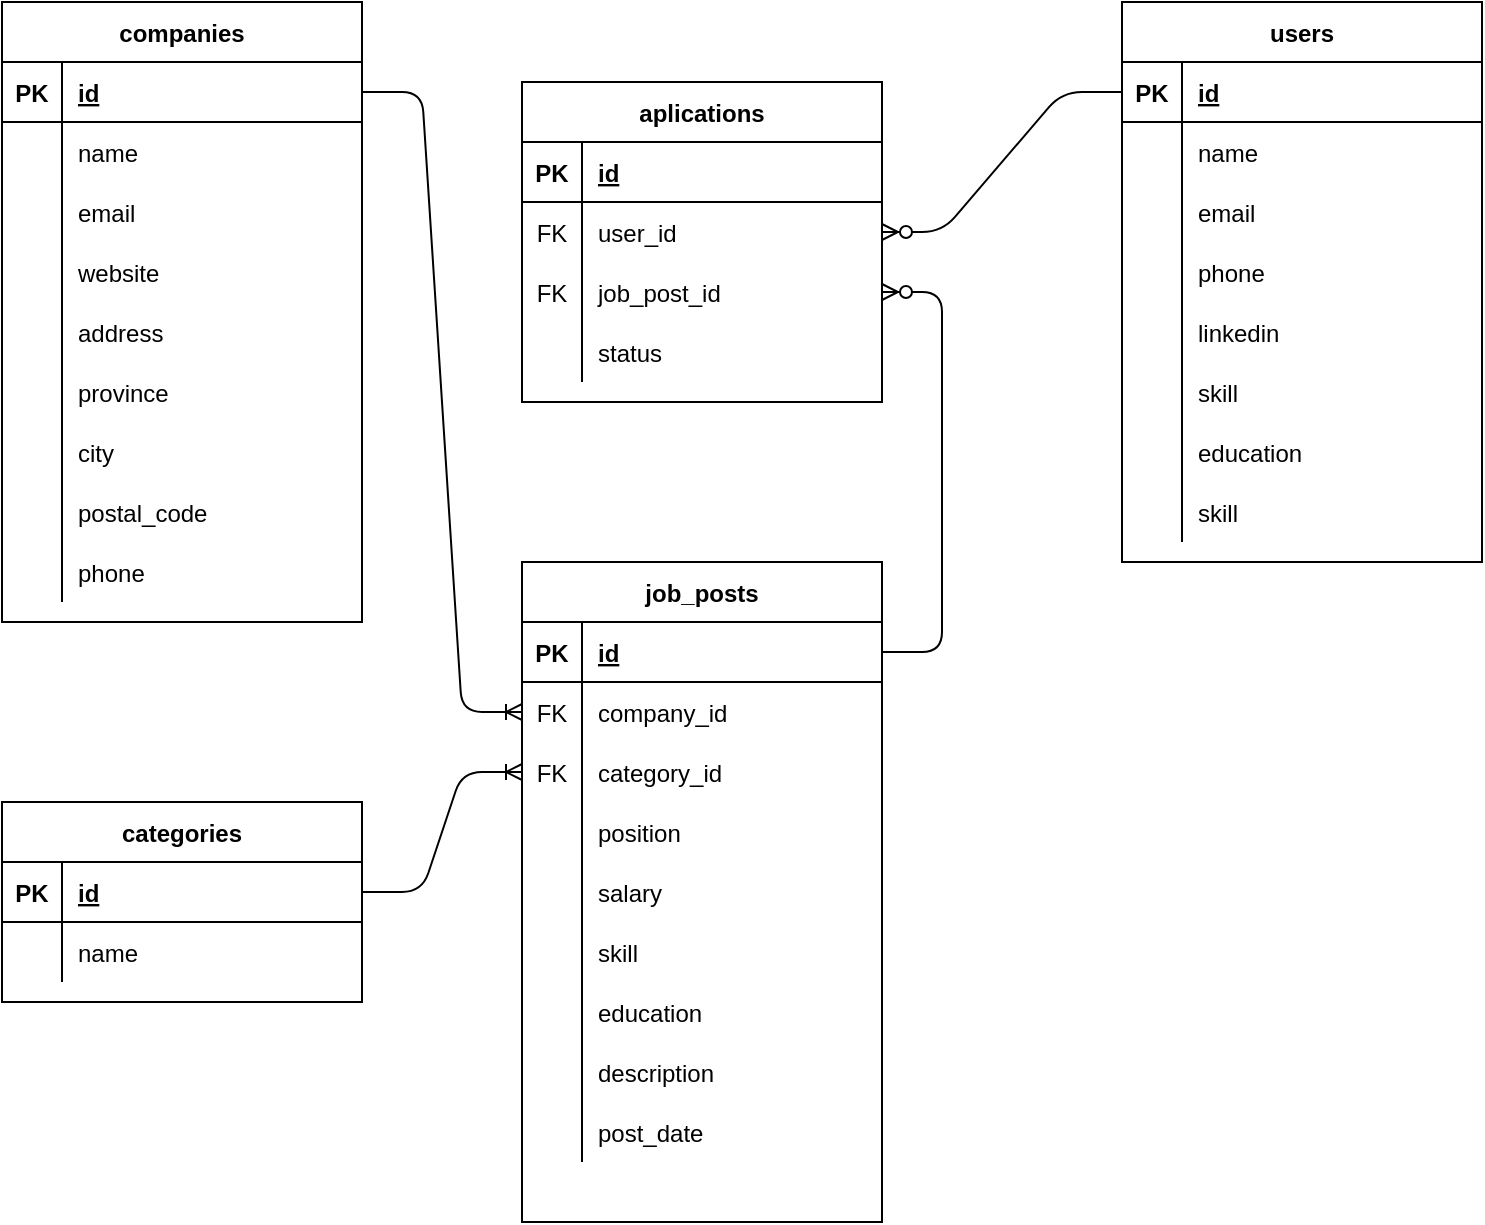 <mxfile version="15.2.9" type="device"><diagram id="mFZVqqUoOoEGG21i_cK8" name="Page-1"><mxGraphModel dx="919" dy="771" grid="1" gridSize="10" guides="1" tooltips="1" connect="1" arrows="1" fold="1" page="1" pageScale="1" pageWidth="850" pageHeight="1100" math="0" shadow="0"><root><mxCell id="0"/><mxCell id="1" parent="0"/><mxCell id="Q367Yl9j0u2HC8qJuA_1-3" value="companies" style="shape=table;startSize=30;container=1;collapsible=1;childLayout=tableLayout;fixedRows=1;rowLines=0;fontStyle=1;align=center;resizeLast=1;" parent="1" vertex="1"><mxGeometry x="180" y="120" width="180" height="310" as="geometry"/></mxCell><mxCell id="Q367Yl9j0u2HC8qJuA_1-4" value="" style="shape=partialRectangle;collapsible=0;dropTarget=0;pointerEvents=0;fillColor=none;top=0;left=0;bottom=1;right=0;points=[[0,0.5],[1,0.5]];portConstraint=eastwest;" parent="Q367Yl9j0u2HC8qJuA_1-3" vertex="1"><mxGeometry y="30" width="180" height="30" as="geometry"/></mxCell><mxCell id="Q367Yl9j0u2HC8qJuA_1-5" value="PK" style="shape=partialRectangle;connectable=0;fillColor=none;top=0;left=0;bottom=0;right=0;fontStyle=1;overflow=hidden;" parent="Q367Yl9j0u2HC8qJuA_1-4" vertex="1"><mxGeometry width="30" height="30" as="geometry"><mxRectangle width="30" height="30" as="alternateBounds"/></mxGeometry></mxCell><mxCell id="Q367Yl9j0u2HC8qJuA_1-6" value="id" style="shape=partialRectangle;connectable=0;fillColor=none;top=0;left=0;bottom=0;right=0;align=left;spacingLeft=6;fontStyle=5;overflow=hidden;" parent="Q367Yl9j0u2HC8qJuA_1-4" vertex="1"><mxGeometry x="30" width="150" height="30" as="geometry"><mxRectangle width="150" height="30" as="alternateBounds"/></mxGeometry></mxCell><mxCell id="Q367Yl9j0u2HC8qJuA_1-7" value="" style="shape=partialRectangle;collapsible=0;dropTarget=0;pointerEvents=0;fillColor=none;top=0;left=0;bottom=0;right=0;points=[[0,0.5],[1,0.5]];portConstraint=eastwest;" parent="Q367Yl9j0u2HC8qJuA_1-3" vertex="1"><mxGeometry y="60" width="180" height="30" as="geometry"/></mxCell><mxCell id="Q367Yl9j0u2HC8qJuA_1-8" value="" style="shape=partialRectangle;connectable=0;fillColor=none;top=0;left=0;bottom=0;right=0;editable=1;overflow=hidden;" parent="Q367Yl9j0u2HC8qJuA_1-7" vertex="1"><mxGeometry width="30" height="30" as="geometry"><mxRectangle width="30" height="30" as="alternateBounds"/></mxGeometry></mxCell><mxCell id="Q367Yl9j0u2HC8qJuA_1-9" value="name" style="shape=partialRectangle;connectable=0;fillColor=none;top=0;left=0;bottom=0;right=0;align=left;spacingLeft=6;overflow=hidden;" parent="Q367Yl9j0u2HC8qJuA_1-7" vertex="1"><mxGeometry x="30" width="150" height="30" as="geometry"><mxRectangle width="150" height="30" as="alternateBounds"/></mxGeometry></mxCell><mxCell id="Q367Yl9j0u2HC8qJuA_1-10" value="" style="shape=partialRectangle;collapsible=0;dropTarget=0;pointerEvents=0;fillColor=none;top=0;left=0;bottom=0;right=0;points=[[0,0.5],[1,0.5]];portConstraint=eastwest;" parent="Q367Yl9j0u2HC8qJuA_1-3" vertex="1"><mxGeometry y="90" width="180" height="30" as="geometry"/></mxCell><mxCell id="Q367Yl9j0u2HC8qJuA_1-11" value="" style="shape=partialRectangle;connectable=0;fillColor=none;top=0;left=0;bottom=0;right=0;editable=1;overflow=hidden;" parent="Q367Yl9j0u2HC8qJuA_1-10" vertex="1"><mxGeometry width="30" height="30" as="geometry"><mxRectangle width="30" height="30" as="alternateBounds"/></mxGeometry></mxCell><mxCell id="Q367Yl9j0u2HC8qJuA_1-12" value="email" style="shape=partialRectangle;connectable=0;fillColor=none;top=0;left=0;bottom=0;right=0;align=left;spacingLeft=6;overflow=hidden;" parent="Q367Yl9j0u2HC8qJuA_1-10" vertex="1"><mxGeometry x="30" width="150" height="30" as="geometry"><mxRectangle width="150" height="30" as="alternateBounds"/></mxGeometry></mxCell><mxCell id="Q367Yl9j0u2HC8qJuA_1-13" value="" style="shape=partialRectangle;collapsible=0;dropTarget=0;pointerEvents=0;fillColor=none;top=0;left=0;bottom=0;right=0;points=[[0,0.5],[1,0.5]];portConstraint=eastwest;" parent="Q367Yl9j0u2HC8qJuA_1-3" vertex="1"><mxGeometry y="120" width="180" height="30" as="geometry"/></mxCell><mxCell id="Q367Yl9j0u2HC8qJuA_1-14" value="" style="shape=partialRectangle;connectable=0;fillColor=none;top=0;left=0;bottom=0;right=0;editable=1;overflow=hidden;" parent="Q367Yl9j0u2HC8qJuA_1-13" vertex="1"><mxGeometry width="30" height="30" as="geometry"><mxRectangle width="30" height="30" as="alternateBounds"/></mxGeometry></mxCell><mxCell id="Q367Yl9j0u2HC8qJuA_1-15" value="website" style="shape=partialRectangle;connectable=0;fillColor=none;top=0;left=0;bottom=0;right=0;align=left;spacingLeft=6;overflow=hidden;" parent="Q367Yl9j0u2HC8qJuA_1-13" vertex="1"><mxGeometry x="30" width="150" height="30" as="geometry"><mxRectangle width="150" height="30" as="alternateBounds"/></mxGeometry></mxCell><mxCell id="Q367Yl9j0u2HC8qJuA_1-16" value="" style="shape=partialRectangle;collapsible=0;dropTarget=0;pointerEvents=0;fillColor=none;top=0;left=0;bottom=0;right=0;points=[[0,0.5],[1,0.5]];portConstraint=eastwest;" parent="Q367Yl9j0u2HC8qJuA_1-3" vertex="1"><mxGeometry y="150" width="180" height="30" as="geometry"/></mxCell><mxCell id="Q367Yl9j0u2HC8qJuA_1-17" value="" style="shape=partialRectangle;connectable=0;fillColor=none;top=0;left=0;bottom=0;right=0;editable=1;overflow=hidden;" parent="Q367Yl9j0u2HC8qJuA_1-16" vertex="1"><mxGeometry width="30" height="30" as="geometry"><mxRectangle width="30" height="30" as="alternateBounds"/></mxGeometry></mxCell><mxCell id="Q367Yl9j0u2HC8qJuA_1-18" value="address" style="shape=partialRectangle;connectable=0;fillColor=none;top=0;left=0;bottom=0;right=0;align=left;spacingLeft=6;overflow=hidden;" parent="Q367Yl9j0u2HC8qJuA_1-16" vertex="1"><mxGeometry x="30" width="150" height="30" as="geometry"><mxRectangle width="150" height="30" as="alternateBounds"/></mxGeometry></mxCell><mxCell id="Q367Yl9j0u2HC8qJuA_1-19" value="" style="shape=partialRectangle;collapsible=0;dropTarget=0;pointerEvents=0;fillColor=none;top=0;left=0;bottom=0;right=0;points=[[0,0.5],[1,0.5]];portConstraint=eastwest;" parent="Q367Yl9j0u2HC8qJuA_1-3" vertex="1"><mxGeometry y="180" width="180" height="30" as="geometry"/></mxCell><mxCell id="Q367Yl9j0u2HC8qJuA_1-20" value="" style="shape=partialRectangle;connectable=0;fillColor=none;top=0;left=0;bottom=0;right=0;editable=1;overflow=hidden;" parent="Q367Yl9j0u2HC8qJuA_1-19" vertex="1"><mxGeometry width="30" height="30" as="geometry"><mxRectangle width="30" height="30" as="alternateBounds"/></mxGeometry></mxCell><mxCell id="Q367Yl9j0u2HC8qJuA_1-21" value="province" style="shape=partialRectangle;connectable=0;fillColor=none;top=0;left=0;bottom=0;right=0;align=left;spacingLeft=6;overflow=hidden;" parent="Q367Yl9j0u2HC8qJuA_1-19" vertex="1"><mxGeometry x="30" width="150" height="30" as="geometry"><mxRectangle width="150" height="30" as="alternateBounds"/></mxGeometry></mxCell><mxCell id="Q367Yl9j0u2HC8qJuA_1-22" value="" style="shape=partialRectangle;collapsible=0;dropTarget=0;pointerEvents=0;fillColor=none;top=0;left=0;bottom=0;right=0;points=[[0,0.5],[1,0.5]];portConstraint=eastwest;" parent="Q367Yl9j0u2HC8qJuA_1-3" vertex="1"><mxGeometry y="210" width="180" height="30" as="geometry"/></mxCell><mxCell id="Q367Yl9j0u2HC8qJuA_1-23" value="" style="shape=partialRectangle;connectable=0;fillColor=none;top=0;left=0;bottom=0;right=0;editable=1;overflow=hidden;" parent="Q367Yl9j0u2HC8qJuA_1-22" vertex="1"><mxGeometry width="30" height="30" as="geometry"><mxRectangle width="30" height="30" as="alternateBounds"/></mxGeometry></mxCell><mxCell id="Q367Yl9j0u2HC8qJuA_1-24" value="city" style="shape=partialRectangle;connectable=0;fillColor=none;top=0;left=0;bottom=0;right=0;align=left;spacingLeft=6;overflow=hidden;" parent="Q367Yl9j0u2HC8qJuA_1-22" vertex="1"><mxGeometry x="30" width="150" height="30" as="geometry"><mxRectangle width="150" height="30" as="alternateBounds"/></mxGeometry></mxCell><mxCell id="Q367Yl9j0u2HC8qJuA_1-25" value="" style="shape=partialRectangle;collapsible=0;dropTarget=0;pointerEvents=0;fillColor=none;top=0;left=0;bottom=0;right=0;points=[[0,0.5],[1,0.5]];portConstraint=eastwest;" parent="Q367Yl9j0u2HC8qJuA_1-3" vertex="1"><mxGeometry y="240" width="180" height="30" as="geometry"/></mxCell><mxCell id="Q367Yl9j0u2HC8qJuA_1-26" value="" style="shape=partialRectangle;connectable=0;fillColor=none;top=0;left=0;bottom=0;right=0;editable=1;overflow=hidden;" parent="Q367Yl9j0u2HC8qJuA_1-25" vertex="1"><mxGeometry width="30" height="30" as="geometry"><mxRectangle width="30" height="30" as="alternateBounds"/></mxGeometry></mxCell><mxCell id="Q367Yl9j0u2HC8qJuA_1-27" value="postal_code" style="shape=partialRectangle;connectable=0;fillColor=none;top=0;left=0;bottom=0;right=0;align=left;spacingLeft=6;overflow=hidden;" parent="Q367Yl9j0u2HC8qJuA_1-25" vertex="1"><mxGeometry x="30" width="150" height="30" as="geometry"><mxRectangle width="150" height="30" as="alternateBounds"/></mxGeometry></mxCell><mxCell id="Q367Yl9j0u2HC8qJuA_1-28" value="" style="shape=partialRectangle;collapsible=0;dropTarget=0;pointerEvents=0;fillColor=none;top=0;left=0;bottom=0;right=0;points=[[0,0.5],[1,0.5]];portConstraint=eastwest;" parent="Q367Yl9j0u2HC8qJuA_1-3" vertex="1"><mxGeometry y="270" width="180" height="30" as="geometry"/></mxCell><mxCell id="Q367Yl9j0u2HC8qJuA_1-29" value="" style="shape=partialRectangle;connectable=0;fillColor=none;top=0;left=0;bottom=0;right=0;editable=1;overflow=hidden;" parent="Q367Yl9j0u2HC8qJuA_1-28" vertex="1"><mxGeometry width="30" height="30" as="geometry"><mxRectangle width="30" height="30" as="alternateBounds"/></mxGeometry></mxCell><mxCell id="Q367Yl9j0u2HC8qJuA_1-30" value="phone" style="shape=partialRectangle;connectable=0;fillColor=none;top=0;left=0;bottom=0;right=0;align=left;spacingLeft=6;overflow=hidden;" parent="Q367Yl9j0u2HC8qJuA_1-28" vertex="1"><mxGeometry x="30" width="150" height="30" as="geometry"><mxRectangle width="150" height="30" as="alternateBounds"/></mxGeometry></mxCell><mxCell id="Q367Yl9j0u2HC8qJuA_1-44" value="users" style="shape=table;startSize=30;container=1;collapsible=1;childLayout=tableLayout;fixedRows=1;rowLines=0;fontStyle=1;align=center;resizeLast=1;" parent="1" vertex="1"><mxGeometry x="740" y="120" width="180" height="280" as="geometry"/></mxCell><mxCell id="Q367Yl9j0u2HC8qJuA_1-45" value="" style="shape=partialRectangle;collapsible=0;dropTarget=0;pointerEvents=0;fillColor=none;top=0;left=0;bottom=1;right=0;points=[[0,0.5],[1,0.5]];portConstraint=eastwest;" parent="Q367Yl9j0u2HC8qJuA_1-44" vertex="1"><mxGeometry y="30" width="180" height="30" as="geometry"/></mxCell><mxCell id="Q367Yl9j0u2HC8qJuA_1-46" value="PK" style="shape=partialRectangle;connectable=0;fillColor=none;top=0;left=0;bottom=0;right=0;fontStyle=1;overflow=hidden;" parent="Q367Yl9j0u2HC8qJuA_1-45" vertex="1"><mxGeometry width="30" height="30" as="geometry"><mxRectangle width="30" height="30" as="alternateBounds"/></mxGeometry></mxCell><mxCell id="Q367Yl9j0u2HC8qJuA_1-47" value="id" style="shape=partialRectangle;connectable=0;fillColor=none;top=0;left=0;bottom=0;right=0;align=left;spacingLeft=6;fontStyle=5;overflow=hidden;" parent="Q367Yl9j0u2HC8qJuA_1-45" vertex="1"><mxGeometry x="30" width="150" height="30" as="geometry"><mxRectangle width="150" height="30" as="alternateBounds"/></mxGeometry></mxCell><mxCell id="Q367Yl9j0u2HC8qJuA_1-48" value="" style="shape=partialRectangle;collapsible=0;dropTarget=0;pointerEvents=0;fillColor=none;top=0;left=0;bottom=0;right=0;points=[[0,0.5],[1,0.5]];portConstraint=eastwest;" parent="Q367Yl9j0u2HC8qJuA_1-44" vertex="1"><mxGeometry y="60" width="180" height="30" as="geometry"/></mxCell><mxCell id="Q367Yl9j0u2HC8qJuA_1-49" value="" style="shape=partialRectangle;connectable=0;fillColor=none;top=0;left=0;bottom=0;right=0;editable=1;overflow=hidden;" parent="Q367Yl9j0u2HC8qJuA_1-48" vertex="1"><mxGeometry width="30" height="30" as="geometry"><mxRectangle width="30" height="30" as="alternateBounds"/></mxGeometry></mxCell><mxCell id="Q367Yl9j0u2HC8qJuA_1-50" value="name" style="shape=partialRectangle;connectable=0;fillColor=none;top=0;left=0;bottom=0;right=0;align=left;spacingLeft=6;overflow=hidden;" parent="Q367Yl9j0u2HC8qJuA_1-48" vertex="1"><mxGeometry x="30" width="150" height="30" as="geometry"><mxRectangle width="150" height="30" as="alternateBounds"/></mxGeometry></mxCell><mxCell id="Q367Yl9j0u2HC8qJuA_1-51" value="" style="shape=partialRectangle;collapsible=0;dropTarget=0;pointerEvents=0;fillColor=none;top=0;left=0;bottom=0;right=0;points=[[0,0.5],[1,0.5]];portConstraint=eastwest;" parent="Q367Yl9j0u2HC8qJuA_1-44" vertex="1"><mxGeometry y="90" width="180" height="30" as="geometry"/></mxCell><mxCell id="Q367Yl9j0u2HC8qJuA_1-52" value="" style="shape=partialRectangle;connectable=0;fillColor=none;top=0;left=0;bottom=0;right=0;editable=1;overflow=hidden;" parent="Q367Yl9j0u2HC8qJuA_1-51" vertex="1"><mxGeometry width="30" height="30" as="geometry"><mxRectangle width="30" height="30" as="alternateBounds"/></mxGeometry></mxCell><mxCell id="Q367Yl9j0u2HC8qJuA_1-53" value="email" style="shape=partialRectangle;connectable=0;fillColor=none;top=0;left=0;bottom=0;right=0;align=left;spacingLeft=6;overflow=hidden;" parent="Q367Yl9j0u2HC8qJuA_1-51" vertex="1"><mxGeometry x="30" width="150" height="30" as="geometry"><mxRectangle width="150" height="30" as="alternateBounds"/></mxGeometry></mxCell><mxCell id="Q367Yl9j0u2HC8qJuA_1-69" value="" style="shape=partialRectangle;collapsible=0;dropTarget=0;pointerEvents=0;fillColor=none;top=0;left=0;bottom=0;right=0;points=[[0,0.5],[1,0.5]];portConstraint=eastwest;" parent="Q367Yl9j0u2HC8qJuA_1-44" vertex="1"><mxGeometry y="120" width="180" height="30" as="geometry"/></mxCell><mxCell id="Q367Yl9j0u2HC8qJuA_1-70" value="" style="shape=partialRectangle;connectable=0;fillColor=none;top=0;left=0;bottom=0;right=0;editable=1;overflow=hidden;" parent="Q367Yl9j0u2HC8qJuA_1-69" vertex="1"><mxGeometry width="30" height="30" as="geometry"><mxRectangle width="30" height="30" as="alternateBounds"/></mxGeometry></mxCell><mxCell id="Q367Yl9j0u2HC8qJuA_1-71" value="phone" style="shape=partialRectangle;connectable=0;fillColor=none;top=0;left=0;bottom=0;right=0;align=left;spacingLeft=6;overflow=hidden;" parent="Q367Yl9j0u2HC8qJuA_1-69" vertex="1"><mxGeometry x="30" width="150" height="30" as="geometry"><mxRectangle width="150" height="30" as="alternateBounds"/></mxGeometry></mxCell><mxCell id="Q367Yl9j0u2HC8qJuA_1-72" value="" style="shape=partialRectangle;collapsible=0;dropTarget=0;pointerEvents=0;fillColor=none;top=0;left=0;bottom=0;right=0;points=[[0,0.5],[1,0.5]];portConstraint=eastwest;" parent="Q367Yl9j0u2HC8qJuA_1-44" vertex="1"><mxGeometry y="150" width="180" height="30" as="geometry"/></mxCell><mxCell id="Q367Yl9j0u2HC8qJuA_1-73" value="" style="shape=partialRectangle;connectable=0;fillColor=none;top=0;left=0;bottom=0;right=0;editable=1;overflow=hidden;" parent="Q367Yl9j0u2HC8qJuA_1-72" vertex="1"><mxGeometry width="30" height="30" as="geometry"><mxRectangle width="30" height="30" as="alternateBounds"/></mxGeometry></mxCell><mxCell id="Q367Yl9j0u2HC8qJuA_1-74" value="linkedin" style="shape=partialRectangle;connectable=0;fillColor=none;top=0;left=0;bottom=0;right=0;align=left;spacingLeft=6;overflow=hidden;" parent="Q367Yl9j0u2HC8qJuA_1-72" vertex="1"><mxGeometry x="30" width="150" height="30" as="geometry"><mxRectangle width="150" height="30" as="alternateBounds"/></mxGeometry></mxCell><mxCell id="Q367Yl9j0u2HC8qJuA_1-75" value="" style="shape=partialRectangle;collapsible=0;dropTarget=0;pointerEvents=0;fillColor=none;top=0;left=0;bottom=0;right=0;points=[[0,0.5],[1,0.5]];portConstraint=eastwest;" parent="Q367Yl9j0u2HC8qJuA_1-44" vertex="1"><mxGeometry y="180" width="180" height="30" as="geometry"/></mxCell><mxCell id="Q367Yl9j0u2HC8qJuA_1-76" value="" style="shape=partialRectangle;connectable=0;fillColor=none;top=0;left=0;bottom=0;right=0;editable=1;overflow=hidden;" parent="Q367Yl9j0u2HC8qJuA_1-75" vertex="1"><mxGeometry width="30" height="30" as="geometry"><mxRectangle width="30" height="30" as="alternateBounds"/></mxGeometry></mxCell><mxCell id="Q367Yl9j0u2HC8qJuA_1-77" value="skill" style="shape=partialRectangle;connectable=0;fillColor=none;top=0;left=0;bottom=0;right=0;align=left;spacingLeft=6;overflow=hidden;" parent="Q367Yl9j0u2HC8qJuA_1-75" vertex="1"><mxGeometry x="30" width="150" height="30" as="geometry"><mxRectangle width="150" height="30" as="alternateBounds"/></mxGeometry></mxCell><mxCell id="Q367Yl9j0u2HC8qJuA_1-91" value="" style="shape=partialRectangle;collapsible=0;dropTarget=0;pointerEvents=0;fillColor=none;top=0;left=0;bottom=0;right=0;points=[[0,0.5],[1,0.5]];portConstraint=eastwest;" parent="Q367Yl9j0u2HC8qJuA_1-44" vertex="1"><mxGeometry y="210" width="180" height="30" as="geometry"/></mxCell><mxCell id="Q367Yl9j0u2HC8qJuA_1-92" value="" style="shape=partialRectangle;connectable=0;fillColor=none;top=0;left=0;bottom=0;right=0;editable=1;overflow=hidden;" parent="Q367Yl9j0u2HC8qJuA_1-91" vertex="1"><mxGeometry width="30" height="30" as="geometry"><mxRectangle width="30" height="30" as="alternateBounds"/></mxGeometry></mxCell><mxCell id="Q367Yl9j0u2HC8qJuA_1-93" value="education" style="shape=partialRectangle;connectable=0;fillColor=none;top=0;left=0;bottom=0;right=0;align=left;spacingLeft=6;overflow=hidden;" parent="Q367Yl9j0u2HC8qJuA_1-91" vertex="1"><mxGeometry x="30" width="150" height="30" as="geometry"><mxRectangle width="150" height="30" as="alternateBounds"/></mxGeometry></mxCell><mxCell id="Q367Yl9j0u2HC8qJuA_1-94" value="" style="shape=partialRectangle;collapsible=0;dropTarget=0;pointerEvents=0;fillColor=none;top=0;left=0;bottom=0;right=0;points=[[0,0.5],[1,0.5]];portConstraint=eastwest;" parent="Q367Yl9j0u2HC8qJuA_1-44" vertex="1"><mxGeometry y="240" width="180" height="30" as="geometry"/></mxCell><mxCell id="Q367Yl9j0u2HC8qJuA_1-95" value="" style="shape=partialRectangle;connectable=0;fillColor=none;top=0;left=0;bottom=0;right=0;editable=1;overflow=hidden;" parent="Q367Yl9j0u2HC8qJuA_1-94" vertex="1"><mxGeometry width="30" height="30" as="geometry"><mxRectangle width="30" height="30" as="alternateBounds"/></mxGeometry></mxCell><mxCell id="Q367Yl9j0u2HC8qJuA_1-96" value="skill" style="shape=partialRectangle;connectable=0;fillColor=none;top=0;left=0;bottom=0;right=0;align=left;spacingLeft=6;overflow=hidden;" parent="Q367Yl9j0u2HC8qJuA_1-94" vertex="1"><mxGeometry x="30" width="150" height="30" as="geometry"><mxRectangle width="150" height="30" as="alternateBounds"/></mxGeometry></mxCell><mxCell id="Q367Yl9j0u2HC8qJuA_1-78" value="categories" style="shape=table;startSize=30;container=1;collapsible=1;childLayout=tableLayout;fixedRows=1;rowLines=0;fontStyle=1;align=center;resizeLast=1;" parent="1" vertex="1"><mxGeometry x="180" y="520" width="180" height="100" as="geometry"/></mxCell><mxCell id="Q367Yl9j0u2HC8qJuA_1-79" value="" style="shape=partialRectangle;collapsible=0;dropTarget=0;pointerEvents=0;fillColor=none;top=0;left=0;bottom=1;right=0;points=[[0,0.5],[1,0.5]];portConstraint=eastwest;" parent="Q367Yl9j0u2HC8qJuA_1-78" vertex="1"><mxGeometry y="30" width="180" height="30" as="geometry"/></mxCell><mxCell id="Q367Yl9j0u2HC8qJuA_1-80" value="PK" style="shape=partialRectangle;connectable=0;fillColor=none;top=0;left=0;bottom=0;right=0;fontStyle=1;overflow=hidden;" parent="Q367Yl9j0u2HC8qJuA_1-79" vertex="1"><mxGeometry width="30" height="30" as="geometry"><mxRectangle width="30" height="30" as="alternateBounds"/></mxGeometry></mxCell><mxCell id="Q367Yl9j0u2HC8qJuA_1-81" value="id" style="shape=partialRectangle;connectable=0;fillColor=none;top=0;left=0;bottom=0;right=0;align=left;spacingLeft=6;fontStyle=5;overflow=hidden;" parent="Q367Yl9j0u2HC8qJuA_1-79" vertex="1"><mxGeometry x="30" width="150" height="30" as="geometry"><mxRectangle width="150" height="30" as="alternateBounds"/></mxGeometry></mxCell><mxCell id="Q367Yl9j0u2HC8qJuA_1-82" value="" style="shape=partialRectangle;collapsible=0;dropTarget=0;pointerEvents=0;fillColor=none;top=0;left=0;bottom=0;right=0;points=[[0,0.5],[1,0.5]];portConstraint=eastwest;" parent="Q367Yl9j0u2HC8qJuA_1-78" vertex="1"><mxGeometry y="60" width="180" height="30" as="geometry"/></mxCell><mxCell id="Q367Yl9j0u2HC8qJuA_1-83" value="" style="shape=partialRectangle;connectable=0;fillColor=none;top=0;left=0;bottom=0;right=0;editable=1;overflow=hidden;" parent="Q367Yl9j0u2HC8qJuA_1-82" vertex="1"><mxGeometry width="30" height="30" as="geometry"><mxRectangle width="30" height="30" as="alternateBounds"/></mxGeometry></mxCell><mxCell id="Q367Yl9j0u2HC8qJuA_1-84" value="name" style="shape=partialRectangle;connectable=0;fillColor=none;top=0;left=0;bottom=0;right=0;align=left;spacingLeft=6;overflow=hidden;" parent="Q367Yl9j0u2HC8qJuA_1-82" vertex="1"><mxGeometry x="30" width="150" height="30" as="geometry"><mxRectangle width="150" height="30" as="alternateBounds"/></mxGeometry></mxCell><mxCell id="Q367Yl9j0u2HC8qJuA_1-97" value="job_posts" style="shape=table;startSize=30;container=1;collapsible=1;childLayout=tableLayout;fixedRows=1;rowLines=0;fontStyle=1;align=center;resizeLast=1;" parent="1" vertex="1"><mxGeometry x="440" y="400" width="180" height="330" as="geometry"/></mxCell><mxCell id="Q367Yl9j0u2HC8qJuA_1-98" value="" style="shape=partialRectangle;collapsible=0;dropTarget=0;pointerEvents=0;fillColor=none;top=0;left=0;bottom=1;right=0;points=[[0,0.5],[1,0.5]];portConstraint=eastwest;" parent="Q367Yl9j0u2HC8qJuA_1-97" vertex="1"><mxGeometry y="30" width="180" height="30" as="geometry"/></mxCell><mxCell id="Q367Yl9j0u2HC8qJuA_1-99" value="PK" style="shape=partialRectangle;connectable=0;fillColor=none;top=0;left=0;bottom=0;right=0;fontStyle=1;overflow=hidden;" parent="Q367Yl9j0u2HC8qJuA_1-98" vertex="1"><mxGeometry width="30" height="30" as="geometry"><mxRectangle width="30" height="30" as="alternateBounds"/></mxGeometry></mxCell><mxCell id="Q367Yl9j0u2HC8qJuA_1-100" value="id" style="shape=partialRectangle;connectable=0;fillColor=none;top=0;left=0;bottom=0;right=0;align=left;spacingLeft=6;fontStyle=5;overflow=hidden;" parent="Q367Yl9j0u2HC8qJuA_1-98" vertex="1"><mxGeometry x="30" width="150" height="30" as="geometry"><mxRectangle width="150" height="30" as="alternateBounds"/></mxGeometry></mxCell><mxCell id="Q367Yl9j0u2HC8qJuA_1-101" value="" style="shape=partialRectangle;collapsible=0;dropTarget=0;pointerEvents=0;fillColor=none;top=0;left=0;bottom=0;right=0;points=[[0,0.5],[1,0.5]];portConstraint=eastwest;" parent="Q367Yl9j0u2HC8qJuA_1-97" vertex="1"><mxGeometry y="60" width="180" height="30" as="geometry"/></mxCell><mxCell id="Q367Yl9j0u2HC8qJuA_1-102" value="FK" style="shape=partialRectangle;connectable=0;fillColor=none;top=0;left=0;bottom=0;right=0;editable=1;overflow=hidden;" parent="Q367Yl9j0u2HC8qJuA_1-101" vertex="1"><mxGeometry width="30" height="30" as="geometry"><mxRectangle width="30" height="30" as="alternateBounds"/></mxGeometry></mxCell><mxCell id="Q367Yl9j0u2HC8qJuA_1-103" value="company_id" style="shape=partialRectangle;connectable=0;fillColor=none;top=0;left=0;bottom=0;right=0;align=left;spacingLeft=6;overflow=hidden;" parent="Q367Yl9j0u2HC8qJuA_1-101" vertex="1"><mxGeometry x="30" width="150" height="30" as="geometry"><mxRectangle width="150" height="30" as="alternateBounds"/></mxGeometry></mxCell><mxCell id="Q367Yl9j0u2HC8qJuA_1-104" value="" style="shape=partialRectangle;collapsible=0;dropTarget=0;pointerEvents=0;fillColor=none;top=0;left=0;bottom=0;right=0;points=[[0,0.5],[1,0.5]];portConstraint=eastwest;" parent="Q367Yl9j0u2HC8qJuA_1-97" vertex="1"><mxGeometry y="90" width="180" height="30" as="geometry"/></mxCell><mxCell id="Q367Yl9j0u2HC8qJuA_1-105" value="FK" style="shape=partialRectangle;connectable=0;fillColor=none;top=0;left=0;bottom=0;right=0;editable=1;overflow=hidden;" parent="Q367Yl9j0u2HC8qJuA_1-104" vertex="1"><mxGeometry width="30" height="30" as="geometry"><mxRectangle width="30" height="30" as="alternateBounds"/></mxGeometry></mxCell><mxCell id="Q367Yl9j0u2HC8qJuA_1-106" value="category_id" style="shape=partialRectangle;connectable=0;fillColor=none;top=0;left=0;bottom=0;right=0;align=left;spacingLeft=6;overflow=hidden;" parent="Q367Yl9j0u2HC8qJuA_1-104" vertex="1"><mxGeometry x="30" width="150" height="30" as="geometry"><mxRectangle width="150" height="30" as="alternateBounds"/></mxGeometry></mxCell><mxCell id="Q367Yl9j0u2HC8qJuA_1-107" value="" style="shape=partialRectangle;collapsible=0;dropTarget=0;pointerEvents=0;fillColor=none;top=0;left=0;bottom=0;right=0;points=[[0,0.5],[1,0.5]];portConstraint=eastwest;" parent="Q367Yl9j0u2HC8qJuA_1-97" vertex="1"><mxGeometry y="120" width="180" height="30" as="geometry"/></mxCell><mxCell id="Q367Yl9j0u2HC8qJuA_1-108" value="" style="shape=partialRectangle;connectable=0;fillColor=none;top=0;left=0;bottom=0;right=0;editable=1;overflow=hidden;" parent="Q367Yl9j0u2HC8qJuA_1-107" vertex="1"><mxGeometry width="30" height="30" as="geometry"><mxRectangle width="30" height="30" as="alternateBounds"/></mxGeometry></mxCell><mxCell id="Q367Yl9j0u2HC8qJuA_1-109" value="position" style="shape=partialRectangle;connectable=0;fillColor=none;top=0;left=0;bottom=0;right=0;align=left;spacingLeft=6;overflow=hidden;" parent="Q367Yl9j0u2HC8qJuA_1-107" vertex="1"><mxGeometry x="30" width="150" height="30" as="geometry"><mxRectangle width="150" height="30" as="alternateBounds"/></mxGeometry></mxCell><mxCell id="Q367Yl9j0u2HC8qJuA_1-110" value="" style="shape=partialRectangle;collapsible=0;dropTarget=0;pointerEvents=0;fillColor=none;top=0;left=0;bottom=0;right=0;points=[[0,0.5],[1,0.5]];portConstraint=eastwest;" parent="Q367Yl9j0u2HC8qJuA_1-97" vertex="1"><mxGeometry y="150" width="180" height="30" as="geometry"/></mxCell><mxCell id="Q367Yl9j0u2HC8qJuA_1-111" value="" style="shape=partialRectangle;connectable=0;fillColor=none;top=0;left=0;bottom=0;right=0;editable=1;overflow=hidden;" parent="Q367Yl9j0u2HC8qJuA_1-110" vertex="1"><mxGeometry width="30" height="30" as="geometry"><mxRectangle width="30" height="30" as="alternateBounds"/></mxGeometry></mxCell><mxCell id="Q367Yl9j0u2HC8qJuA_1-112" value="salary" style="shape=partialRectangle;connectable=0;fillColor=none;top=0;left=0;bottom=0;right=0;align=left;spacingLeft=6;overflow=hidden;" parent="Q367Yl9j0u2HC8qJuA_1-110" vertex="1"><mxGeometry x="30" width="150" height="30" as="geometry"><mxRectangle width="150" height="30" as="alternateBounds"/></mxGeometry></mxCell><mxCell id="Q367Yl9j0u2HC8qJuA_1-113" value="" style="shape=partialRectangle;collapsible=0;dropTarget=0;pointerEvents=0;fillColor=none;top=0;left=0;bottom=0;right=0;points=[[0,0.5],[1,0.5]];portConstraint=eastwest;" parent="Q367Yl9j0u2HC8qJuA_1-97" vertex="1"><mxGeometry y="180" width="180" height="30" as="geometry"/></mxCell><mxCell id="Q367Yl9j0u2HC8qJuA_1-114" value="" style="shape=partialRectangle;connectable=0;fillColor=none;top=0;left=0;bottom=0;right=0;editable=1;overflow=hidden;" parent="Q367Yl9j0u2HC8qJuA_1-113" vertex="1"><mxGeometry width="30" height="30" as="geometry"><mxRectangle width="30" height="30" as="alternateBounds"/></mxGeometry></mxCell><mxCell id="Q367Yl9j0u2HC8qJuA_1-115" value="skill" style="shape=partialRectangle;connectable=0;fillColor=none;top=0;left=0;bottom=0;right=0;align=left;spacingLeft=6;overflow=hidden;" parent="Q367Yl9j0u2HC8qJuA_1-113" vertex="1"><mxGeometry x="30" width="150" height="30" as="geometry"><mxRectangle width="150" height="30" as="alternateBounds"/></mxGeometry></mxCell><mxCell id="Q367Yl9j0u2HC8qJuA_1-116" value="" style="shape=partialRectangle;collapsible=0;dropTarget=0;pointerEvents=0;fillColor=none;top=0;left=0;bottom=0;right=0;points=[[0,0.5],[1,0.5]];portConstraint=eastwest;" parent="Q367Yl9j0u2HC8qJuA_1-97" vertex="1"><mxGeometry y="210" width="180" height="30" as="geometry"/></mxCell><mxCell id="Q367Yl9j0u2HC8qJuA_1-117" value="" style="shape=partialRectangle;connectable=0;fillColor=none;top=0;left=0;bottom=0;right=0;editable=1;overflow=hidden;" parent="Q367Yl9j0u2HC8qJuA_1-116" vertex="1"><mxGeometry width="30" height="30" as="geometry"><mxRectangle width="30" height="30" as="alternateBounds"/></mxGeometry></mxCell><mxCell id="Q367Yl9j0u2HC8qJuA_1-118" value="education" style="shape=partialRectangle;connectable=0;fillColor=none;top=0;left=0;bottom=0;right=0;align=left;spacingLeft=6;overflow=hidden;" parent="Q367Yl9j0u2HC8qJuA_1-116" vertex="1"><mxGeometry x="30" width="150" height="30" as="geometry"><mxRectangle width="150" height="30" as="alternateBounds"/></mxGeometry></mxCell><mxCell id="Q367Yl9j0u2HC8qJuA_1-119" value="" style="shape=partialRectangle;collapsible=0;dropTarget=0;pointerEvents=0;fillColor=none;top=0;left=0;bottom=0;right=0;points=[[0,0.5],[1,0.5]];portConstraint=eastwest;" parent="Q367Yl9j0u2HC8qJuA_1-97" vertex="1"><mxGeometry y="240" width="180" height="30" as="geometry"/></mxCell><mxCell id="Q367Yl9j0u2HC8qJuA_1-120" value="" style="shape=partialRectangle;connectable=0;fillColor=none;top=0;left=0;bottom=0;right=0;editable=1;overflow=hidden;" parent="Q367Yl9j0u2HC8qJuA_1-119" vertex="1"><mxGeometry width="30" height="30" as="geometry"><mxRectangle width="30" height="30" as="alternateBounds"/></mxGeometry></mxCell><mxCell id="Q367Yl9j0u2HC8qJuA_1-121" value="description" style="shape=partialRectangle;connectable=0;fillColor=none;top=0;left=0;bottom=0;right=0;align=left;spacingLeft=6;overflow=hidden;" parent="Q367Yl9j0u2HC8qJuA_1-119" vertex="1"><mxGeometry x="30" width="150" height="30" as="geometry"><mxRectangle width="150" height="30" as="alternateBounds"/></mxGeometry></mxCell><mxCell id="Q367Yl9j0u2HC8qJuA_1-122" value="" style="shape=partialRectangle;collapsible=0;dropTarget=0;pointerEvents=0;fillColor=none;top=0;left=0;bottom=0;right=0;points=[[0,0.5],[1,0.5]];portConstraint=eastwest;" parent="Q367Yl9j0u2HC8qJuA_1-97" vertex="1"><mxGeometry y="270" width="180" height="30" as="geometry"/></mxCell><mxCell id="Q367Yl9j0u2HC8qJuA_1-123" value="" style="shape=partialRectangle;connectable=0;fillColor=none;top=0;left=0;bottom=0;right=0;editable=1;overflow=hidden;" parent="Q367Yl9j0u2HC8qJuA_1-122" vertex="1"><mxGeometry width="30" height="30" as="geometry"><mxRectangle width="30" height="30" as="alternateBounds"/></mxGeometry></mxCell><mxCell id="Q367Yl9j0u2HC8qJuA_1-124" value="post_date" style="shape=partialRectangle;connectable=0;fillColor=none;top=0;left=0;bottom=0;right=0;align=left;spacingLeft=6;overflow=hidden;" parent="Q367Yl9j0u2HC8qJuA_1-122" vertex="1"><mxGeometry x="30" width="150" height="30" as="geometry"><mxRectangle width="150" height="30" as="alternateBounds"/></mxGeometry></mxCell><mxCell id="Q367Yl9j0u2HC8qJuA_1-134" value="" style="edgeStyle=entityRelationEdgeStyle;fontSize=12;html=1;endArrow=ERoneToMany;exitX=1;exitY=0.5;exitDx=0;exitDy=0;entryX=0;entryY=0.5;entryDx=0;entryDy=0;" parent="1" source="Q367Yl9j0u2HC8qJuA_1-79" target="Q367Yl9j0u2HC8qJuA_1-104" edge="1"><mxGeometry width="100" height="100" relative="1" as="geometry"><mxPoint x="450" y="510" as="sourcePoint"/><mxPoint x="550" y="410" as="targetPoint"/></mxGeometry></mxCell><mxCell id="Q367Yl9j0u2HC8qJuA_1-135" value="" style="edgeStyle=entityRelationEdgeStyle;fontSize=12;html=1;endArrow=ERoneToMany;exitX=1;exitY=0.5;exitDx=0;exitDy=0;entryX=0;entryY=0.5;entryDx=0;entryDy=0;" parent="1" source="Q367Yl9j0u2HC8qJuA_1-4" target="Q367Yl9j0u2HC8qJuA_1-101" edge="1"><mxGeometry width="100" height="100" relative="1" as="geometry"><mxPoint x="400" y="180" as="sourcePoint"/><mxPoint x="470" y="190" as="targetPoint"/></mxGeometry></mxCell><mxCell id="Q367Yl9j0u2HC8qJuA_1-140" value="aplications" style="shape=table;startSize=30;container=1;collapsible=1;childLayout=tableLayout;fixedRows=1;rowLines=0;fontStyle=1;align=center;resizeLast=1;" parent="1" vertex="1"><mxGeometry x="440" y="160" width="180" height="160" as="geometry"/></mxCell><mxCell id="Q367Yl9j0u2HC8qJuA_1-141" value="" style="shape=partialRectangle;collapsible=0;dropTarget=0;pointerEvents=0;fillColor=none;top=0;left=0;bottom=1;right=0;points=[[0,0.5],[1,0.5]];portConstraint=eastwest;" parent="Q367Yl9j0u2HC8qJuA_1-140" vertex="1"><mxGeometry y="30" width="180" height="30" as="geometry"/></mxCell><mxCell id="Q367Yl9j0u2HC8qJuA_1-142" value="PK" style="shape=partialRectangle;connectable=0;fillColor=none;top=0;left=0;bottom=0;right=0;fontStyle=1;overflow=hidden;" parent="Q367Yl9j0u2HC8qJuA_1-141" vertex="1"><mxGeometry width="30" height="30" as="geometry"><mxRectangle width="30" height="30" as="alternateBounds"/></mxGeometry></mxCell><mxCell id="Q367Yl9j0u2HC8qJuA_1-143" value="id" style="shape=partialRectangle;connectable=0;fillColor=none;top=0;left=0;bottom=0;right=0;align=left;spacingLeft=6;fontStyle=5;overflow=hidden;" parent="Q367Yl9j0u2HC8qJuA_1-141" vertex="1"><mxGeometry x="30" width="150" height="30" as="geometry"><mxRectangle width="150" height="30" as="alternateBounds"/></mxGeometry></mxCell><mxCell id="Q367Yl9j0u2HC8qJuA_1-144" value="" style="shape=partialRectangle;collapsible=0;dropTarget=0;pointerEvents=0;fillColor=none;top=0;left=0;bottom=0;right=0;points=[[0,0.5],[1,0.5]];portConstraint=eastwest;" parent="Q367Yl9j0u2HC8qJuA_1-140" vertex="1"><mxGeometry y="60" width="180" height="30" as="geometry"/></mxCell><mxCell id="Q367Yl9j0u2HC8qJuA_1-145" value="FK" style="shape=partialRectangle;connectable=0;fillColor=none;top=0;left=0;bottom=0;right=0;editable=1;overflow=hidden;" parent="Q367Yl9j0u2HC8qJuA_1-144" vertex="1"><mxGeometry width="30" height="30" as="geometry"><mxRectangle width="30" height="30" as="alternateBounds"/></mxGeometry></mxCell><mxCell id="Q367Yl9j0u2HC8qJuA_1-146" value="user_id" style="shape=partialRectangle;connectable=0;fillColor=none;top=0;left=0;bottom=0;right=0;align=left;spacingLeft=6;overflow=hidden;" parent="Q367Yl9j0u2HC8qJuA_1-144" vertex="1"><mxGeometry x="30" width="150" height="30" as="geometry"><mxRectangle width="150" height="30" as="alternateBounds"/></mxGeometry></mxCell><mxCell id="Q367Yl9j0u2HC8qJuA_1-147" value="" style="shape=partialRectangle;collapsible=0;dropTarget=0;pointerEvents=0;fillColor=none;top=0;left=0;bottom=0;right=0;points=[[0,0.5],[1,0.5]];portConstraint=eastwest;" parent="Q367Yl9j0u2HC8qJuA_1-140" vertex="1"><mxGeometry y="90" width="180" height="30" as="geometry"/></mxCell><mxCell id="Q367Yl9j0u2HC8qJuA_1-148" value="FK" style="shape=partialRectangle;connectable=0;fillColor=none;top=0;left=0;bottom=0;right=0;editable=1;overflow=hidden;" parent="Q367Yl9j0u2HC8qJuA_1-147" vertex="1"><mxGeometry width="30" height="30" as="geometry"><mxRectangle width="30" height="30" as="alternateBounds"/></mxGeometry></mxCell><mxCell id="Q367Yl9j0u2HC8qJuA_1-149" value="job_post_id" style="shape=partialRectangle;connectable=0;fillColor=none;top=0;left=0;bottom=0;right=0;align=left;spacingLeft=6;overflow=hidden;" parent="Q367Yl9j0u2HC8qJuA_1-147" vertex="1"><mxGeometry x="30" width="150" height="30" as="geometry"><mxRectangle width="150" height="30" as="alternateBounds"/></mxGeometry></mxCell><mxCell id="Q367Yl9j0u2HC8qJuA_1-150" value="" style="shape=partialRectangle;collapsible=0;dropTarget=0;pointerEvents=0;fillColor=none;top=0;left=0;bottom=0;right=0;points=[[0,0.5],[1,0.5]];portConstraint=eastwest;" parent="Q367Yl9j0u2HC8qJuA_1-140" vertex="1"><mxGeometry y="120" width="180" height="30" as="geometry"/></mxCell><mxCell id="Q367Yl9j0u2HC8qJuA_1-151" value="" style="shape=partialRectangle;connectable=0;fillColor=none;top=0;left=0;bottom=0;right=0;editable=1;overflow=hidden;" parent="Q367Yl9j0u2HC8qJuA_1-150" vertex="1"><mxGeometry width="30" height="30" as="geometry"><mxRectangle width="30" height="30" as="alternateBounds"/></mxGeometry></mxCell><mxCell id="Q367Yl9j0u2HC8qJuA_1-152" value="status" style="shape=partialRectangle;connectable=0;fillColor=none;top=0;left=0;bottom=0;right=0;align=left;spacingLeft=6;overflow=hidden;" parent="Q367Yl9j0u2HC8qJuA_1-150" vertex="1"><mxGeometry x="30" width="150" height="30" as="geometry"><mxRectangle width="150" height="30" as="alternateBounds"/></mxGeometry></mxCell><mxCell id="Q367Yl9j0u2HC8qJuA_1-172" value="" style="edgeStyle=entityRelationEdgeStyle;fontSize=12;html=1;endArrow=ERzeroToMany;endFill=1;exitX=0;exitY=0.5;exitDx=0;exitDy=0;" parent="1" source="Q367Yl9j0u2HC8qJuA_1-45" target="Q367Yl9j0u2HC8qJuA_1-144" edge="1"><mxGeometry width="100" height="100" relative="1" as="geometry"><mxPoint x="670" y="500" as="sourcePoint"/><mxPoint x="770" y="400" as="targetPoint"/></mxGeometry></mxCell><mxCell id="Q367Yl9j0u2HC8qJuA_1-175" value="" style="edgeStyle=entityRelationEdgeStyle;fontSize=12;html=1;endArrow=ERzeroToMany;endFill=1;exitX=1;exitY=0.5;exitDx=0;exitDy=0;entryX=1;entryY=0.5;entryDx=0;entryDy=0;" parent="1" source="Q367Yl9j0u2HC8qJuA_1-98" target="Q367Yl9j0u2HC8qJuA_1-147" edge="1"><mxGeometry width="100" height="100" relative="1" as="geometry"><mxPoint x="630" y="590" as="sourcePoint"/><mxPoint x="710" y="295" as="targetPoint"/></mxGeometry></mxCell></root></mxGraphModel></diagram></mxfile>